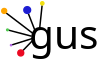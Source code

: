 <?xml version="1.0" encoding="UTF-8"?>
<dia:diagram xmlns:dia="http://www.lysator.liu.se/~alla/dia/">
  <dia:layer name="Background" visible="true" active="true">
    <dia:group>
      <dia:object type="Standard - Text" version="1" id="O0">
        <dia:attribute name="obj_pos">
          <dia:point val="1.546,1.702"/>
        </dia:attribute>
        <dia:attribute name="obj_bb">
          <dia:rectangle val="1.546,0.449;3.481,2.012"/>
        </dia:attribute>
        <dia:attribute name="text">
          <dia:composite type="text">
            <dia:attribute name="string">
              <dia:string>#gus#</dia:string>
            </dia:attribute>
            <dia:attribute name="font">
              <dia:font family="Calisto MT" style="0" name="Courier"/>
            </dia:attribute>
            <dia:attribute name="height">
              <dia:real val="1.693"/>
            </dia:attribute>
            <dia:attribute name="pos">
              <dia:point val="1.546,1.702"/>
            </dia:attribute>
            <dia:attribute name="color">
              <dia:color val="#000000"/>
            </dia:attribute>
            <dia:attribute name="alignment">
              <dia:enum val="0"/>
            </dia:attribute>
          </dia:composite>
        </dia:attribute>
        <dia:attribute name="valign">
          <dia:enum val="3"/>
        </dia:attribute>
      </dia:object>
      <dia:object type="Standard - Line" version="0" id="O1">
        <dia:attribute name="obj_pos">
          <dia:point val="1.896,1.069"/>
        </dia:attribute>
        <dia:attribute name="obj_bb">
          <dia:rectangle val="1.868,0.217;2.011,1.097"/>
        </dia:attribute>
        <dia:attribute name="conn_endpoints">
          <dia:point val="1.896,1.069"/>
          <dia:point val="1.983,0.244"/>
        </dia:attribute>
        <dia:attribute name="numcp">
          <dia:int val="1"/>
        </dia:attribute>
        <dia:attribute name="line_width">
          <dia:real val="0.05"/>
        </dia:attribute>
      </dia:object>
      <dia:object type="Standard - Line" version="0" id="O2">
        <dia:attribute name="obj_pos">
          <dia:point val="1.75,1.094"/>
        </dia:attribute>
        <dia:attribute name="obj_bb">
          <dia:rectangle val="1.493,0.487;1.783,1.127"/>
        </dia:attribute>
        <dia:attribute name="conn_endpoints">
          <dia:point val="1.75,1.094"/>
          <dia:point val="1.525,0.519"/>
        </dia:attribute>
        <dia:attribute name="numcp">
          <dia:int val="1"/>
        </dia:attribute>
        <dia:attribute name="line_width">
          <dia:real val="0.05"/>
        </dia:attribute>
      </dia:object>
      <dia:object type="Standard - Line" version="0" id="O3">
        <dia:attribute name="obj_pos">
          <dia:point val="1.683,1.185"/>
        </dia:attribute>
        <dia:attribute name="obj_bb">
          <dia:rectangle val="0.748,0.463;1.718,1.22"/>
        </dia:attribute>
        <dia:attribute name="conn_endpoints">
          <dia:point val="1.683,1.185"/>
          <dia:point val="0.783,0.498"/>
        </dia:attribute>
        <dia:attribute name="numcp">
          <dia:int val="1"/>
        </dia:attribute>
        <dia:attribute name="line_width">
          <dia:real val="0.05"/>
        </dia:attribute>
      </dia:object>
      <dia:object type="Standard - Line" version="0" id="O4">
        <dia:attribute name="obj_pos">
          <dia:point val="1.633,1.273"/>
        </dia:attribute>
        <dia:attribute name="obj_bb">
          <dia:rectangle val="0.84,1.042;1.664,1.303"/>
        </dia:attribute>
        <dia:attribute name="conn_endpoints">
          <dia:point val="1.633,1.273"/>
          <dia:point val="0.871,1.073"/>
        </dia:attribute>
        <dia:attribute name="numcp">
          <dia:int val="1"/>
        </dia:attribute>
        <dia:attribute name="line_width">
          <dia:real val="0.05"/>
        </dia:attribute>
      </dia:object>
      <dia:object type="Standard - Line" version="0" id="O5">
        <dia:attribute name="obj_pos">
          <dia:point val="1.658,1.348"/>
        </dia:attribute>
        <dia:attribute name="obj_bb">
          <dia:rectangle val="0.952,1.317;1.69,1.592"/>
        </dia:attribute>
        <dia:attribute name="conn_endpoints">
          <dia:point val="1.658,1.348"/>
          <dia:point val="0.983,1.56"/>
        </dia:attribute>
        <dia:attribute name="numcp">
          <dia:int val="1"/>
        </dia:attribute>
        <dia:attribute name="line_width">
          <dia:real val="0.05"/>
        </dia:attribute>
      </dia:object>
      <dia:object type="Standard - Line" version="0" id="O6">
        <dia:attribute name="obj_pos">
          <dia:point val="1.683,1.398"/>
        </dia:attribute>
        <dia:attribute name="obj_bb">
          <dia:rectangle val="1.31,1.363;1.719,1.783"/>
        </dia:attribute>
        <dia:attribute name="conn_endpoints">
          <dia:point val="1.683,1.398"/>
          <dia:point val="1.346,1.748"/>
        </dia:attribute>
        <dia:attribute name="numcp">
          <dia:int val="1"/>
        </dia:attribute>
        <dia:attribute name="line_width">
          <dia:real val="0.05"/>
        </dia:attribute>
      </dia:object>
      <dia:object type="Standard - Ellipse" version="0" id="O7">
        <dia:attribute name="obj_pos">
          <dia:point val="1.376,0.289"/>
        </dia:attribute>
        <dia:attribute name="obj_bb">
          <dia:rectangle val="1.351,0.264;1.624,0.536"/>
        </dia:attribute>
        <dia:attribute name="elem_corner">
          <dia:point val="1.376,0.289"/>
        </dia:attribute>
        <dia:attribute name="elem_width">
          <dia:real val="0.222"/>
        </dia:attribute>
        <dia:attribute name="elem_height">
          <dia:real val="0.222"/>
        </dia:attribute>
        <dia:attribute name="border_width">
          <dia:real val="0.05"/>
        </dia:attribute>
        <dia:attribute name="border_color">
          <dia:color val="#1d1dd2"/>
        </dia:attribute>
        <dia:attribute name="inner_color">
          <dia:color val="#1d1dd2"/>
        </dia:attribute>
        <dia:attribute name="aspect">
          <dia:enum val="2"/>
        </dia:attribute>
      </dia:object>
      <dia:object type="Standard - Ellipse" version="0" id="O8">
        <dia:attribute name="obj_pos">
          <dia:point val="0.801,1.033"/>
        </dia:attribute>
        <dia:attribute name="obj_bb">
          <dia:rectangle val="0.776,1.008;0.883,1.115"/>
        </dia:attribute>
        <dia:attribute name="elem_corner">
          <dia:point val="0.801,1.033"/>
        </dia:attribute>
        <dia:attribute name="elem_width">
          <dia:real val="0.058"/>
        </dia:attribute>
        <dia:attribute name="elem_height">
          <dia:real val="0.058"/>
        </dia:attribute>
        <dia:attribute name="border_width">
          <dia:real val="0.05"/>
        </dia:attribute>
        <dia:attribute name="border_color">
          <dia:color val="#52c852"/>
        </dia:attribute>
        <dia:attribute name="inner_color">
          <dia:color val="#52c852"/>
        </dia:attribute>
        <dia:attribute name="aspect">
          <dia:enum val="2"/>
        </dia:attribute>
      </dia:object>
      <dia:object type="Standard - Ellipse" version="0" id="O9">
        <dia:attribute name="obj_pos">
          <dia:point val="0.638,0.349"/>
        </dia:attribute>
        <dia:attribute name="obj_bb">
          <dia:rectangle val="0.613,0.324;0.825,0.537"/>
        </dia:attribute>
        <dia:attribute name="elem_corner">
          <dia:point val="0.638,0.349"/>
        </dia:attribute>
        <dia:attribute name="elem_width">
          <dia:real val="0.162"/>
        </dia:attribute>
        <dia:attribute name="elem_height">
          <dia:real val="0.162"/>
        </dia:attribute>
        <dia:attribute name="border_width">
          <dia:real val="0.05"/>
        </dia:attribute>
        <dia:attribute name="border_color">
          <dia:color val="#ffa500"/>
        </dia:attribute>
        <dia:attribute name="inner_color">
          <dia:color val="#ffa500"/>
        </dia:attribute>
        <dia:attribute name="aspect">
          <dia:enum val="2"/>
        </dia:attribute>
      </dia:object>
      <dia:object type="Standard - Ellipse" version="0" id="O10">
        <dia:attribute name="obj_pos">
          <dia:point val="1.937,0.124"/>
        </dia:attribute>
        <dia:attribute name="obj_bb">
          <dia:rectangle val="1.912,0.099;2.068,0.255"/>
        </dia:attribute>
        <dia:attribute name="elem_corner">
          <dia:point val="1.937,0.124"/>
        </dia:attribute>
        <dia:attribute name="elem_width">
          <dia:real val="0.106"/>
        </dia:attribute>
        <dia:attribute name="elem_height">
          <dia:real val="0.106"/>
        </dia:attribute>
        <dia:attribute name="border_width">
          <dia:real val="0.05"/>
        </dia:attribute>
        <dia:attribute name="border_color">
          <dia:color val="#f1df12"/>
        </dia:attribute>
        <dia:attribute name="inner_color">
          <dia:color val="#f1df12"/>
        </dia:attribute>
        <dia:attribute name="aspect">
          <dia:enum val="2"/>
        </dia:attribute>
      </dia:object>
      <dia:object type="Standard - Ellipse" version="0" id="O11">
        <dia:attribute name="obj_pos">
          <dia:point val="0.927,1.55"/>
        </dia:attribute>
        <dia:attribute name="obj_bb">
          <dia:rectangle val="0.902,1.525;0.994,1.617"/>
        </dia:attribute>
        <dia:attribute name="elem_corner">
          <dia:point val="0.927,1.55"/>
        </dia:attribute>
        <dia:attribute name="elem_width">
          <dia:real val="0.042"/>
        </dia:attribute>
        <dia:attribute name="elem_height">
          <dia:real val="0.042"/>
        </dia:attribute>
        <dia:attribute name="border_width">
          <dia:real val="0.05"/>
        </dia:attribute>
        <dia:attribute name="border_color">
          <dia:color val="#b467e4"/>
        </dia:attribute>
        <dia:attribute name="inner_color">
          <dia:color val="#b467e4"/>
        </dia:attribute>
        <dia:attribute name="aspect">
          <dia:enum val="2"/>
        </dia:attribute>
      </dia:object>
      <dia:object type="Standard - Ellipse" version="0" id="O12">
        <dia:attribute name="obj_pos">
          <dia:point val="1.173,1.732"/>
        </dia:attribute>
        <dia:attribute name="obj_bb">
          <dia:rectangle val="1.148,1.707;1.395,1.954"/>
        </dia:attribute>
        <dia:attribute name="elem_corner">
          <dia:point val="1.173,1.732"/>
        </dia:attribute>
        <dia:attribute name="elem_width">
          <dia:real val="0.197"/>
        </dia:attribute>
        <dia:attribute name="elem_height">
          <dia:real val="0.197"/>
        </dia:attribute>
        <dia:attribute name="border_width">
          <dia:real val="0.05"/>
        </dia:attribute>
        <dia:attribute name="border_color">
          <dia:color val="#eb0922"/>
        </dia:attribute>
        <dia:attribute name="inner_color">
          <dia:color val="#eb0922"/>
        </dia:attribute>
        <dia:attribute name="aspect">
          <dia:enum val="2"/>
        </dia:attribute>
      </dia:object>
    </dia:group>
  </dia:layer>
</dia:diagram>
